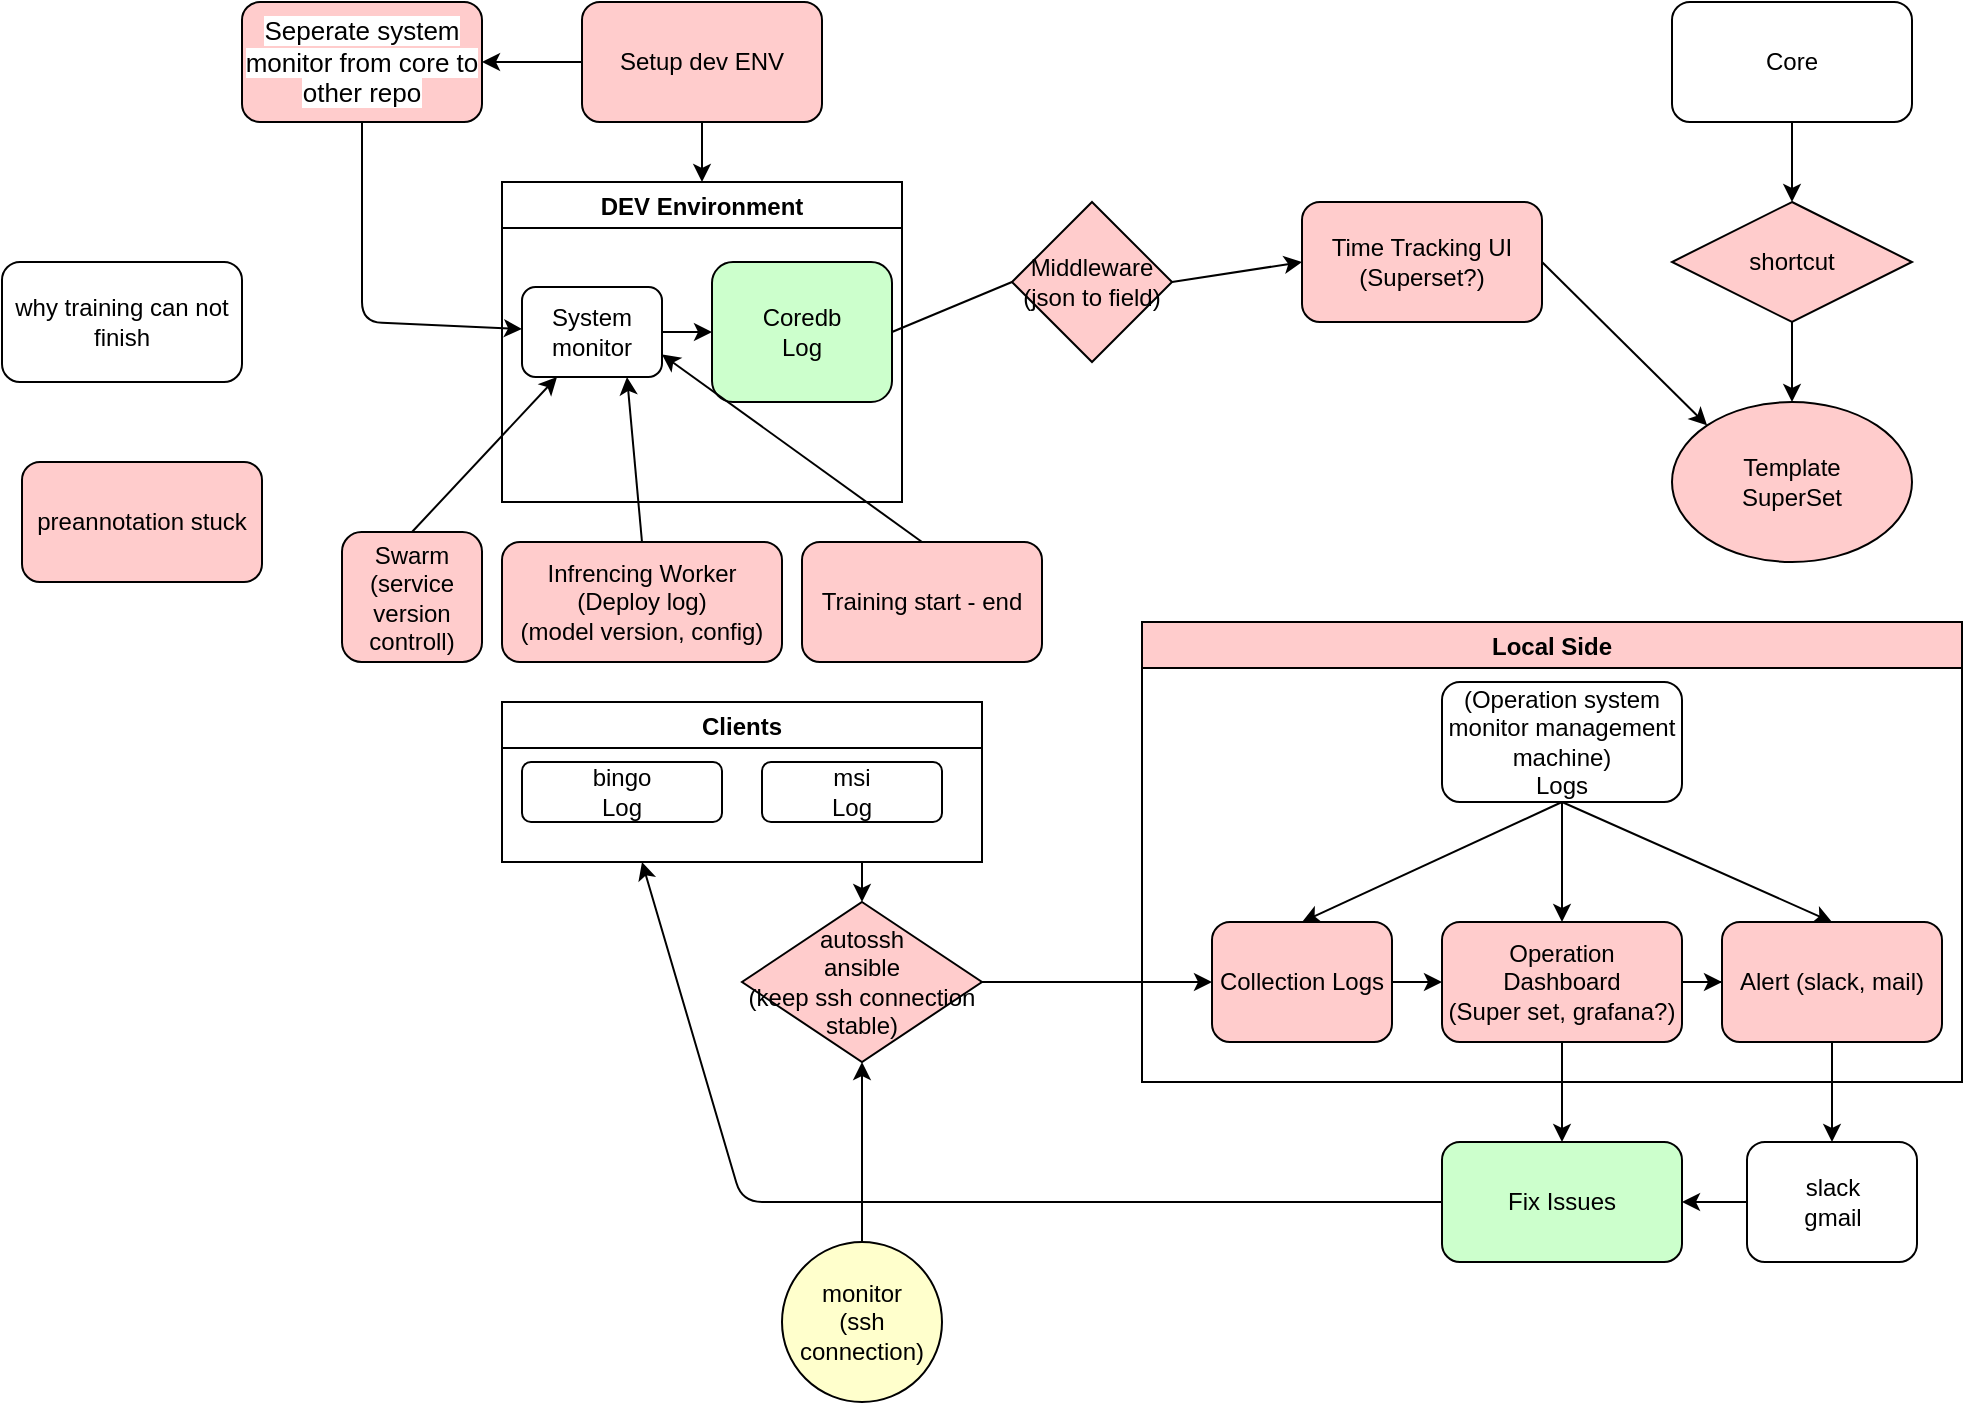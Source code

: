 <mxfile version="14.9.8" type="github">
  <diagram id="loM0l3aEy5fwngCcPqAx" name="Page-1">
    <mxGraphModel dx="2036" dy="680" grid="1" gridSize="10" guides="1" tooltips="1" connect="1" arrows="1" fold="1" page="1" pageScale="1" pageWidth="850" pageHeight="1100" math="0" shadow="0">
      <root>
        <mxCell id="0" />
        <mxCell id="1" parent="0" />
        <mxCell id="i75fvcy3MRpBaPY0_CUm-6" value="Clients" style="swimlane;" parent="1" vertex="1">
          <mxGeometry x="40" y="460" width="240" height="80" as="geometry" />
        </mxCell>
        <mxCell id="i75fvcy3MRpBaPY0_CUm-4" value="bingo&lt;br&gt;Log" style="rounded=1;whiteSpace=wrap;html=1;" parent="i75fvcy3MRpBaPY0_CUm-6" vertex="1">
          <mxGeometry x="10" y="30" width="100" height="30" as="geometry" />
        </mxCell>
        <mxCell id="i75fvcy3MRpBaPY0_CUm-5" value="msi&lt;br&gt;Log" style="rounded=1;whiteSpace=wrap;html=1;" parent="i75fvcy3MRpBaPY0_CUm-6" vertex="1">
          <mxGeometry x="130" y="30" width="90" height="30" as="geometry" />
        </mxCell>
        <mxCell id="i75fvcy3MRpBaPY0_CUm-8" value="autossh&lt;br&gt;ansible&lt;br&gt;(keep ssh connection stable)" style="rhombus;whiteSpace=wrap;html=1;fillColor=#FFCCCC;" parent="1" vertex="1">
          <mxGeometry x="160" y="560" width="120" height="80" as="geometry" />
        </mxCell>
        <mxCell id="68EpW2Q39iIY3JV0uZgi-3" value="Time Tracking UI (Superset?)" style="rounded=1;whiteSpace=wrap;html=1;fillColor=#FFCCCC;" parent="1" vertex="1">
          <mxGeometry x="440" y="210" width="120" height="60" as="geometry" />
        </mxCell>
        <mxCell id="68EpW2Q39iIY3JV0uZgi-6" value="DEV Environment" style="swimlane;" parent="1" vertex="1">
          <mxGeometry x="40" y="200" width="200" height="160" as="geometry" />
        </mxCell>
        <mxCell id="68EpW2Q39iIY3JV0uZgi-5" value="Coredb&lt;br&gt;Log" style="rounded=1;whiteSpace=wrap;html=1;fillColor=#CCFFCC;" parent="68EpW2Q39iIY3JV0uZgi-6" vertex="1">
          <mxGeometry x="105" y="40" width="90" height="70" as="geometry" />
        </mxCell>
        <mxCell id="68EpW2Q39iIY3JV0uZgi-60" value="System monitor" style="rounded=1;whiteSpace=wrap;html=1;fillColor=none;" vertex="1" parent="68EpW2Q39iIY3JV0uZgi-6">
          <mxGeometry x="10" y="52.5" width="70" height="45" as="geometry" />
        </mxCell>
        <mxCell id="68EpW2Q39iIY3JV0uZgi-63" value="" style="endArrow=classic;html=1;exitX=1;exitY=0.5;exitDx=0;exitDy=0;entryX=0;entryY=0.5;entryDx=0;entryDy=0;" edge="1" parent="68EpW2Q39iIY3JV0uZgi-6" source="68EpW2Q39iIY3JV0uZgi-60" target="68EpW2Q39iIY3JV0uZgi-5">
          <mxGeometry width="50" height="50" relative="1" as="geometry">
            <mxPoint x="470" y="240" as="sourcePoint" />
            <mxPoint x="520" y="190" as="targetPoint" />
          </mxGeometry>
        </mxCell>
        <mxCell id="68EpW2Q39iIY3JV0uZgi-8" value="" style="endArrow=classic;html=1;exitX=1;exitY=0.5;exitDx=0;exitDy=0;entryX=0;entryY=0.5;entryDx=0;entryDy=0;startArrow=none;" parent="1" source="68EpW2Q39iIY3JV0uZgi-9" target="68EpW2Q39iIY3JV0uZgi-3" edge="1">
          <mxGeometry width="50" height="50" relative="1" as="geometry">
            <mxPoint x="350" y="120" as="sourcePoint" />
            <mxPoint x="400" y="70" as="targetPoint" />
          </mxGeometry>
        </mxCell>
        <mxCell id="68EpW2Q39iIY3JV0uZgi-9" value="Middleware&lt;br&gt;(json to field)" style="rhombus;whiteSpace=wrap;html=1;fillColor=#FFCCCC;" parent="1" vertex="1">
          <mxGeometry x="295" y="210" width="80" height="80" as="geometry" />
        </mxCell>
        <mxCell id="68EpW2Q39iIY3JV0uZgi-10" value="" style="endArrow=none;html=1;exitX=1;exitY=0.5;exitDx=0;exitDy=0;entryX=0;entryY=0.5;entryDx=0;entryDy=0;" parent="1" source="68EpW2Q39iIY3JV0uZgi-5" target="68EpW2Q39iIY3JV0uZgi-9" edge="1">
          <mxGeometry width="50" height="50" relative="1" as="geometry">
            <mxPoint x="235" y="275" as="sourcePoint" />
            <mxPoint x="570" y="190" as="targetPoint" />
          </mxGeometry>
        </mxCell>
        <mxCell id="68EpW2Q39iIY3JV0uZgi-11" value="Template&lt;br&gt;SuperSet" style="ellipse;whiteSpace=wrap;html=1;fillColor=#FFCCCC;" parent="1" vertex="1">
          <mxGeometry x="625" y="310" width="120" height="80" as="geometry" />
        </mxCell>
        <mxCell id="68EpW2Q39iIY3JV0uZgi-12" value="" style="endArrow=classic;html=1;exitX=1;exitY=0.5;exitDx=0;exitDy=0;entryX=0;entryY=0;entryDx=0;entryDy=0;" parent="1" source="68EpW2Q39iIY3JV0uZgi-3" target="68EpW2Q39iIY3JV0uZgi-11" edge="1">
          <mxGeometry width="50" height="50" relative="1" as="geometry">
            <mxPoint x="350" y="110" as="sourcePoint" />
            <mxPoint x="400" y="60" as="targetPoint" />
          </mxGeometry>
        </mxCell>
        <mxCell id="68EpW2Q39iIY3JV0uZgi-13" value="Infrencing Worker&lt;br&gt;(Deploy log)&lt;br&gt;(model version, config)" style="rounded=1;whiteSpace=wrap;html=1;fillColor=#FFCCCC;" parent="1" vertex="1">
          <mxGeometry x="40" y="380" width="140" height="60" as="geometry" />
        </mxCell>
        <mxCell id="68EpW2Q39iIY3JV0uZgi-14" value="" style="endArrow=classic;html=1;exitX=0.5;exitY=0;exitDx=0;exitDy=0;entryX=0.75;entryY=1;entryDx=0;entryDy=0;" parent="1" source="68EpW2Q39iIY3JV0uZgi-13" target="68EpW2Q39iIY3JV0uZgi-60" edge="1">
          <mxGeometry width="50" height="50" relative="1" as="geometry">
            <mxPoint x="350" y="320" as="sourcePoint" />
            <mxPoint x="400" y="270" as="targetPoint" />
          </mxGeometry>
        </mxCell>
        <mxCell id="68EpW2Q39iIY3JV0uZgi-20" value="" style="endArrow=classic;html=1;exitX=0.5;exitY=1;exitDx=0;exitDy=0;entryX=0.5;entryY=0;entryDx=0;entryDy=0;" parent="1" source="i75fvcy3MRpBaPY0_CUm-11" target="68EpW2Q39iIY3JV0uZgi-21" edge="1">
          <mxGeometry width="50" height="50" relative="1" as="geometry">
            <mxPoint x="360" y="680" as="sourcePoint" />
            <mxPoint x="485" y="820" as="targetPoint" />
          </mxGeometry>
        </mxCell>
        <mxCell id="68EpW2Q39iIY3JV0uZgi-21" value="Fix Issues" style="rounded=1;whiteSpace=wrap;html=1;fillColor=#CCFFCC;" parent="1" vertex="1">
          <mxGeometry x="510" y="680" width="120" height="60" as="geometry" />
        </mxCell>
        <mxCell id="68EpW2Q39iIY3JV0uZgi-22" value="" style="endArrow=classic;html=1;exitX=0.5;exitY=1;exitDx=0;exitDy=0;" parent="1" source="i75fvcy3MRpBaPY0_CUm-13" target="68EpW2Q39iIY3JV0uZgi-55" edge="1">
          <mxGeometry width="50" height="50" relative="1" as="geometry">
            <mxPoint x="360" y="680" as="sourcePoint" />
            <mxPoint x="685" y="680" as="targetPoint" />
          </mxGeometry>
        </mxCell>
        <mxCell id="68EpW2Q39iIY3JV0uZgi-24" value="" style="endArrow=classic;html=1;exitX=0;exitY=0.5;exitDx=0;exitDy=0;" parent="1" source="68EpW2Q39iIY3JV0uZgi-21" edge="1">
          <mxGeometry width="50" height="50" relative="1" as="geometry">
            <mxPoint x="360" y="790" as="sourcePoint" />
            <mxPoint x="110" y="540" as="targetPoint" />
            <Array as="points">
              <mxPoint x="160" y="710" />
            </Array>
          </mxGeometry>
        </mxCell>
        <mxCell id="68EpW2Q39iIY3JV0uZgi-47" style="edgeStyle=orthogonalEdgeStyle;rounded=0;orthogonalLoop=1;jettySize=auto;html=1;entryX=0.5;entryY=0;entryDx=0;entryDy=0;" parent="1" source="68EpW2Q39iIY3JV0uZgi-32" target="68EpW2Q39iIY3JV0uZgi-6" edge="1">
          <mxGeometry relative="1" as="geometry" />
        </mxCell>
        <mxCell id="68EpW2Q39iIY3JV0uZgi-32" value="Setup dev ENV" style="rounded=1;whiteSpace=wrap;html=1;fillColor=#FFCCCC;" parent="1" vertex="1">
          <mxGeometry x="80" y="110" width="120" height="60" as="geometry" />
        </mxCell>
        <mxCell id="68EpW2Q39iIY3JV0uZgi-38" value="Local Side" style="swimlane;fillColor=#FFCCCC;" parent="1" vertex="1">
          <mxGeometry x="360" y="420" width="410" height="230" as="geometry" />
        </mxCell>
        <mxCell id="i75fvcy3MRpBaPY0_CUm-3" value="(Operation system monitor management machine)&lt;br&gt;Logs" style="rounded=1;whiteSpace=wrap;html=1;fillColor=none;" parent="68EpW2Q39iIY3JV0uZgi-38" vertex="1">
          <mxGeometry x="150" y="30" width="120" height="60" as="geometry" />
        </mxCell>
        <mxCell id="68EpW2Q39iIY3JV0uZgi-34" value="Collection Logs" style="rounded=1;whiteSpace=wrap;html=1;fillColor=#FFCCCC;" parent="68EpW2Q39iIY3JV0uZgi-38" vertex="1">
          <mxGeometry x="35" y="150" width="90" height="60" as="geometry" />
        </mxCell>
        <mxCell id="68EpW2Q39iIY3JV0uZgi-43" value="" style="endArrow=classic;html=1;exitX=0.5;exitY=1;exitDx=0;exitDy=0;entryX=0.5;entryY=0;entryDx=0;entryDy=0;" parent="68EpW2Q39iIY3JV0uZgi-38" source="i75fvcy3MRpBaPY0_CUm-3" target="68EpW2Q39iIY3JV0uZgi-34" edge="1">
          <mxGeometry width="50" height="50" relative="1" as="geometry">
            <mxPoint x="-20" y="240" as="sourcePoint" />
            <mxPoint x="-60" y="290" as="targetPoint" />
          </mxGeometry>
        </mxCell>
        <mxCell id="i75fvcy3MRpBaPY0_CUm-11" value="Operation&lt;br&gt;Dashboard&lt;br&gt;(Super set, grafana?)" style="rounded=1;whiteSpace=wrap;html=1;fillColor=#FFCCCC;" parent="68EpW2Q39iIY3JV0uZgi-38" vertex="1">
          <mxGeometry x="150" y="150" width="120" height="60" as="geometry" />
        </mxCell>
        <mxCell id="i75fvcy3MRpBaPY0_CUm-10" value="" style="endArrow=classic;html=1;exitX=0.5;exitY=1;exitDx=0;exitDy=0;" parent="68EpW2Q39iIY3JV0uZgi-38" source="i75fvcy3MRpBaPY0_CUm-3" target="i75fvcy3MRpBaPY0_CUm-11" edge="1">
          <mxGeometry width="50" height="50" relative="1" as="geometry">
            <mxPoint x="-255" y="320" as="sourcePoint" />
            <mxPoint x="-185" y="520" as="targetPoint" />
          </mxGeometry>
        </mxCell>
        <mxCell id="68EpW2Q39iIY3JV0uZgi-40" style="edgeStyle=orthogonalEdgeStyle;rounded=0;orthogonalLoop=1;jettySize=auto;html=1;entryX=0;entryY=0.5;entryDx=0;entryDy=0;" parent="68EpW2Q39iIY3JV0uZgi-38" source="68EpW2Q39iIY3JV0uZgi-34" target="i75fvcy3MRpBaPY0_CUm-11" edge="1">
          <mxGeometry relative="1" as="geometry" />
        </mxCell>
        <mxCell id="i75fvcy3MRpBaPY0_CUm-13" value="Alert (slack, mail)" style="rounded=1;whiteSpace=wrap;html=1;fillColor=#FFCCCC;" parent="68EpW2Q39iIY3JV0uZgi-38" vertex="1">
          <mxGeometry x="290" y="150" width="110" height="60" as="geometry" />
        </mxCell>
        <mxCell id="i75fvcy3MRpBaPY0_CUm-12" value="" style="endArrow=classic;html=1;exitX=0.5;exitY=1;exitDx=0;exitDy=0;entryX=0.5;entryY=0;entryDx=0;entryDy=0;" parent="68EpW2Q39iIY3JV0uZgi-38" source="i75fvcy3MRpBaPY0_CUm-3" target="i75fvcy3MRpBaPY0_CUm-13" edge="1">
          <mxGeometry width="50" height="50" relative="1" as="geometry">
            <mxPoint x="-235" y="350" as="sourcePoint" />
            <mxPoint x="-185" y="540" as="targetPoint" />
          </mxGeometry>
        </mxCell>
        <mxCell id="68EpW2Q39iIY3JV0uZgi-39" value="" style="edgeStyle=orthogonalEdgeStyle;rounded=0;orthogonalLoop=1;jettySize=auto;html=1;" parent="68EpW2Q39iIY3JV0uZgi-38" source="i75fvcy3MRpBaPY0_CUm-11" target="i75fvcy3MRpBaPY0_CUm-13" edge="1">
          <mxGeometry relative="1" as="geometry" />
        </mxCell>
        <mxCell id="68EpW2Q39iIY3JV0uZgi-41" value="" style="endArrow=classic;html=1;exitX=1;exitY=0.5;exitDx=0;exitDy=0;entryX=0;entryY=0.5;entryDx=0;entryDy=0;" parent="1" source="i75fvcy3MRpBaPY0_CUm-8" target="68EpW2Q39iIY3JV0uZgi-34" edge="1">
          <mxGeometry width="50" height="50" relative="1" as="geometry">
            <mxPoint x="350" y="740" as="sourcePoint" />
            <mxPoint x="400" y="690" as="targetPoint" />
            <Array as="points" />
          </mxGeometry>
        </mxCell>
        <mxCell id="68EpW2Q39iIY3JV0uZgi-46" value="" style="endArrow=classic;html=1;entryX=0.5;entryY=0;entryDx=0;entryDy=0;" parent="1" target="i75fvcy3MRpBaPY0_CUm-8" edge="1">
          <mxGeometry width="50" height="50" relative="1" as="geometry">
            <mxPoint x="220" y="540" as="sourcePoint" />
            <mxPoint x="400" y="560" as="targetPoint" />
          </mxGeometry>
        </mxCell>
        <mxCell id="68EpW2Q39iIY3JV0uZgi-49" value="monitor&lt;br&gt;(ssh connection)" style="ellipse;whiteSpace=wrap;html=1;aspect=fixed;fillColor=#FFFFCC;" parent="1" vertex="1">
          <mxGeometry x="180" y="730" width="80" height="80" as="geometry" />
        </mxCell>
        <mxCell id="68EpW2Q39iIY3JV0uZgi-50" value="" style="endArrow=classic;html=1;exitX=0.5;exitY=0;exitDx=0;exitDy=0;entryX=0.5;entryY=1;entryDx=0;entryDy=0;" parent="1" source="68EpW2Q39iIY3JV0uZgi-49" target="i75fvcy3MRpBaPY0_CUm-8" edge="1">
          <mxGeometry width="50" height="50" relative="1" as="geometry">
            <mxPoint x="510" y="570" as="sourcePoint" />
            <mxPoint x="560" y="520" as="targetPoint" />
          </mxGeometry>
        </mxCell>
        <mxCell id="68EpW2Q39iIY3JV0uZgi-53" style="edgeStyle=orthogonalEdgeStyle;rounded=0;orthogonalLoop=1;jettySize=auto;html=1;entryX=0.5;entryY=0;entryDx=0;entryDy=0;" parent="1" source="68EpW2Q39iIY3JV0uZgi-51" target="68EpW2Q39iIY3JV0uZgi-52" edge="1">
          <mxGeometry relative="1" as="geometry" />
        </mxCell>
        <mxCell id="68EpW2Q39iIY3JV0uZgi-51" value="Core" style="rounded=1;whiteSpace=wrap;html=1;fillColor=none;" parent="1" vertex="1">
          <mxGeometry x="625" y="110" width="120" height="60" as="geometry" />
        </mxCell>
        <mxCell id="68EpW2Q39iIY3JV0uZgi-54" style="edgeStyle=orthogonalEdgeStyle;rounded=0;orthogonalLoop=1;jettySize=auto;html=1;entryX=0.5;entryY=0;entryDx=0;entryDy=0;" parent="1" source="68EpW2Q39iIY3JV0uZgi-52" target="68EpW2Q39iIY3JV0uZgi-11" edge="1">
          <mxGeometry relative="1" as="geometry" />
        </mxCell>
        <mxCell id="68EpW2Q39iIY3JV0uZgi-52" value="shortcut" style="rhombus;whiteSpace=wrap;html=1;fillColor=#FFCCCC;" parent="1" vertex="1">
          <mxGeometry x="625" y="210" width="120" height="60" as="geometry" />
        </mxCell>
        <mxCell id="68EpW2Q39iIY3JV0uZgi-56" style="edgeStyle=orthogonalEdgeStyle;rounded=0;orthogonalLoop=1;jettySize=auto;html=1;entryX=1;entryY=0.5;entryDx=0;entryDy=0;" parent="1" source="68EpW2Q39iIY3JV0uZgi-55" target="68EpW2Q39iIY3JV0uZgi-21" edge="1">
          <mxGeometry relative="1" as="geometry" />
        </mxCell>
        <mxCell id="68EpW2Q39iIY3JV0uZgi-55" value="slack&lt;br&gt;gmail" style="rounded=1;whiteSpace=wrap;html=1;fillColor=none;" parent="1" vertex="1">
          <mxGeometry x="662.5" y="680" width="85" height="60" as="geometry" />
        </mxCell>
        <mxCell id="aNaDECgKNZufi2HG2jja-1" value="Training start - end" style="rounded=1;whiteSpace=wrap;html=1;fillColor=#FFCCCC;" vertex="1" parent="1">
          <mxGeometry x="190" y="380" width="120" height="60" as="geometry" />
        </mxCell>
        <mxCell id="68EpW2Q39iIY3JV0uZgi-58" value="&lt;span style=&quot;font-family: &amp;#34;arial&amp;#34; ; font-size: 13px ; text-align: left ; background-color: rgb(255 , 255 , 255)&quot;&gt;Seperate system monitor from core to other repo&lt;/span&gt;" style="rounded=1;whiteSpace=wrap;html=1;fillColor=#FFCCCC;" vertex="1" parent="1">
          <mxGeometry x="-90" y="110" width="120" height="60" as="geometry" />
        </mxCell>
        <mxCell id="aNaDECgKNZufi2HG2jja-2" value="why training can not finish" style="rounded=1;whiteSpace=wrap;html=1;fillColor=none;" vertex="1" parent="1">
          <mxGeometry x="-210" y="240" width="120" height="60" as="geometry" />
        </mxCell>
        <mxCell id="68EpW2Q39iIY3JV0uZgi-15" value="Swarm&lt;br&gt;(service version controll)" style="rounded=1;whiteSpace=wrap;html=1;fillColor=#FFCCCC;" parent="1" vertex="1">
          <mxGeometry x="-40" y="375" width="70" height="65" as="geometry" />
        </mxCell>
        <mxCell id="aNaDECgKNZufi2HG2jja-3" value="" style="endArrow=classic;html=1;exitX=0.5;exitY=0;exitDx=0;exitDy=0;entryX=1;entryY=0.75;entryDx=0;entryDy=0;" edge="1" parent="1" source="aNaDECgKNZufi2HG2jja-1" target="68EpW2Q39iIY3JV0uZgi-60">
          <mxGeometry width="50" height="50" relative="1" as="geometry">
            <mxPoint x="490" y="470" as="sourcePoint" />
            <mxPoint x="540" y="420" as="targetPoint" />
          </mxGeometry>
        </mxCell>
        <mxCell id="68EpW2Q39iIY3JV0uZgi-16" value="" style="endArrow=classic;html=1;exitX=0.5;exitY=0;exitDx=0;exitDy=0;entryX=0.25;entryY=1;entryDx=0;entryDy=0;" parent="1" source="68EpW2Q39iIY3JV0uZgi-15" target="68EpW2Q39iIY3JV0uZgi-60" edge="1">
          <mxGeometry width="50" height="50" relative="1" as="geometry">
            <mxPoint x="350" y="380" as="sourcePoint" />
            <mxPoint x="400" y="330" as="targetPoint" />
          </mxGeometry>
        </mxCell>
        <mxCell id="aNaDECgKNZufi2HG2jja-4" value="preannotation stuck" style="rounded=1;whiteSpace=wrap;html=1;fillColor=#FFCCCC;" vertex="1" parent="1">
          <mxGeometry x="-200" y="340" width="120" height="60" as="geometry" />
        </mxCell>
        <mxCell id="68EpW2Q39iIY3JV0uZgi-59" value="" style="endArrow=classic;html=1;exitX=0.5;exitY=1;exitDx=0;exitDy=0;" edge="1" parent="1" source="68EpW2Q39iIY3JV0uZgi-58" target="68EpW2Q39iIY3JV0uZgi-60">
          <mxGeometry width="50" height="50" relative="1" as="geometry">
            <mxPoint x="510" y="450" as="sourcePoint" />
            <mxPoint x="560" y="400" as="targetPoint" />
            <Array as="points">
              <mxPoint x="-30" y="270" />
            </Array>
          </mxGeometry>
        </mxCell>
        <mxCell id="68EpW2Q39iIY3JV0uZgi-61" value="" style="endArrow=classic;html=1;exitX=0;exitY=0.5;exitDx=0;exitDy=0;entryX=1;entryY=0.5;entryDx=0;entryDy=0;" edge="1" parent="1" source="68EpW2Q39iIY3JV0uZgi-32" target="68EpW2Q39iIY3JV0uZgi-58">
          <mxGeometry width="50" height="50" relative="1" as="geometry">
            <mxPoint x="510" y="440" as="sourcePoint" />
            <mxPoint x="560" y="390" as="targetPoint" />
          </mxGeometry>
        </mxCell>
      </root>
    </mxGraphModel>
  </diagram>
</mxfile>
